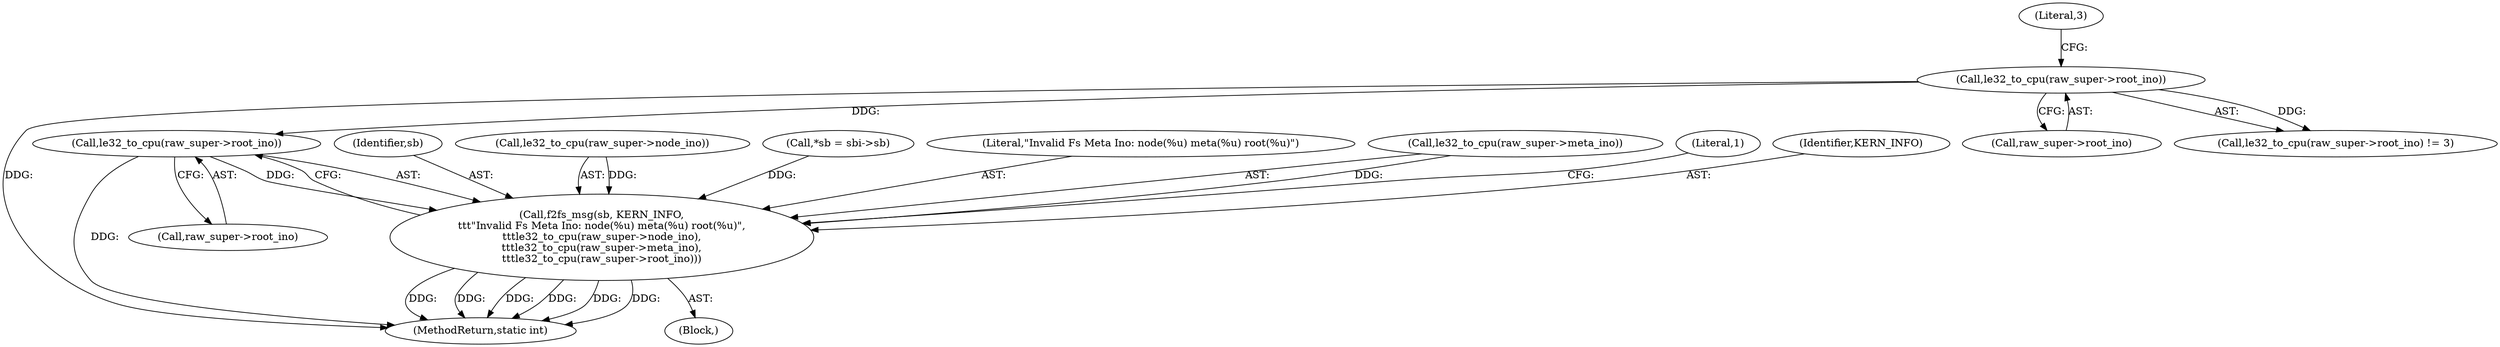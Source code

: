 digraph "0_linux_b9dd46188edc2f0d1f37328637860bb65a771124@pointer" {
"1000282" [label="(Call,le32_to_cpu(raw_super->root_ino))"];
"1000264" [label="(Call,le32_to_cpu(raw_super->root_ino))"];
"1000270" [label="(Call,f2fs_msg(sb, KERN_INFO,\n\t\t\t\"Invalid Fs Meta Ino: node(%u) meta(%u) root(%u)\",\n\t\t\tle32_to_cpu(raw_super->node_ino),\n\t\t\tle32_to_cpu(raw_super->meta_ino),\n\t\t\tle32_to_cpu(raw_super->root_ino)))"];
"1000271" [label="(Identifier,sb)"];
"1000274" [label="(Call,le32_to_cpu(raw_super->node_ino))"];
"1000283" [label="(Call,raw_super->root_ino)"];
"1000265" [label="(Call,raw_super->root_ino)"];
"1000314" [label="(MethodReturn,static int)"];
"1000269" [label="(Block,)"];
"1000121" [label="(Call,*sb = sbi->sb)"];
"1000282" [label="(Call,le32_to_cpu(raw_super->root_ino))"];
"1000263" [label="(Call,le32_to_cpu(raw_super->root_ino) != 3)"];
"1000273" [label="(Literal,\"Invalid Fs Meta Ino: node(%u) meta(%u) root(%u)\")"];
"1000268" [label="(Literal,3)"];
"1000278" [label="(Call,le32_to_cpu(raw_super->meta_ino))"];
"1000287" [label="(Literal,1)"];
"1000270" [label="(Call,f2fs_msg(sb, KERN_INFO,\n\t\t\t\"Invalid Fs Meta Ino: node(%u) meta(%u) root(%u)\",\n\t\t\tle32_to_cpu(raw_super->node_ino),\n\t\t\tle32_to_cpu(raw_super->meta_ino),\n\t\t\tle32_to_cpu(raw_super->root_ino)))"];
"1000272" [label="(Identifier,KERN_INFO)"];
"1000264" [label="(Call,le32_to_cpu(raw_super->root_ino))"];
"1000282" -> "1000270"  [label="AST: "];
"1000282" -> "1000283"  [label="CFG: "];
"1000283" -> "1000282"  [label="AST: "];
"1000270" -> "1000282"  [label="CFG: "];
"1000282" -> "1000314"  [label="DDG: "];
"1000282" -> "1000270"  [label="DDG: "];
"1000264" -> "1000282"  [label="DDG: "];
"1000264" -> "1000263"  [label="AST: "];
"1000264" -> "1000265"  [label="CFG: "];
"1000265" -> "1000264"  [label="AST: "];
"1000268" -> "1000264"  [label="CFG: "];
"1000264" -> "1000314"  [label="DDG: "];
"1000264" -> "1000263"  [label="DDG: "];
"1000270" -> "1000269"  [label="AST: "];
"1000271" -> "1000270"  [label="AST: "];
"1000272" -> "1000270"  [label="AST: "];
"1000273" -> "1000270"  [label="AST: "];
"1000274" -> "1000270"  [label="AST: "];
"1000278" -> "1000270"  [label="AST: "];
"1000287" -> "1000270"  [label="CFG: "];
"1000270" -> "1000314"  [label="DDG: "];
"1000270" -> "1000314"  [label="DDG: "];
"1000270" -> "1000314"  [label="DDG: "];
"1000270" -> "1000314"  [label="DDG: "];
"1000270" -> "1000314"  [label="DDG: "];
"1000270" -> "1000314"  [label="DDG: "];
"1000121" -> "1000270"  [label="DDG: "];
"1000274" -> "1000270"  [label="DDG: "];
"1000278" -> "1000270"  [label="DDG: "];
}
